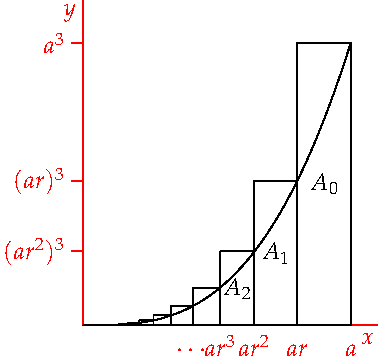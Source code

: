 settings.tex="pdflatex";

texpreamble("\usepackage{amsmath}
\usepackage{amsthm,amssymb}
\usepackage{mathpazo}
\usepackage[svgnames]{xcolor}
");
import graph;

size(190,180,IgnoreAspect);

real a=1;
real k=3;
real r=0.8;

real y(real x){return x**k;}

draw(graph(y,0,a));

xaxis("$x$",0,1.1a,red);
yaxis("$y$",0,1.15y(a),red);

void bx(int n){draw(box((a*r^(n+1),0),(a*r^n,y(a*r^n))));}

for(int N=0; N<=20; ++N){
	bx(N);
	}
	
labelx("$a$",a,red);
labelx("$ar$",a*r,red);
labelx("$ar^2$",a*r^2,red);
labelx("$ar^3$",a*r^3,red);
labelx("$\cdots$",a*r^4,red);

ytick(Label("$a^3$",align=W),a^k,W,red);
ytick(Label("$(ar)^3$",align=W),(a*r)^k,W,red);
ytick(Label("$(ar^2)^3$",align=W),(a*r^2)^k,W,red);

label("$A_0$",((a+a*r)/2,0.5y(a)));
label("$A_1$",((a*r+a*r^2)/2,0.5y(a*r)));
label("$A_2$",((a*r^2+a*r^3)/2,0.5y(a*r^2)));